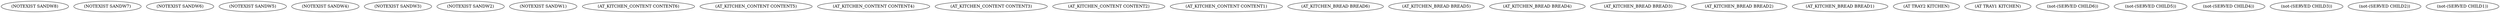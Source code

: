 digraph L {
48 [label="(NOTEXIST SANDW8)"];
59 [label="(NOTEXIST SANDW7)"];
60 [label="(NOTEXIST SANDW6)"];
61 [label="(NOTEXIST SANDW5)"];
62 [label="(NOTEXIST SANDW4)"];
63 [label="(NOTEXIST SANDW3)"];
64 [label="(NOTEXIST SANDW2)"];
65 [label="(NOTEXIST SANDW1)"];
47 [label="(AT_KITCHEN_CONTENT CONTENT6)"];
49 [label="(AT_KITCHEN_CONTENT CONTENT5)"];
50 [label="(AT_KITCHEN_CONTENT CONTENT4)"];
51 [label="(AT_KITCHEN_CONTENT CONTENT3)"];
52 [label="(AT_KITCHEN_CONTENT CONTENT2)"];
53 [label="(AT_KITCHEN_CONTENT CONTENT1)"];
46 [label="(AT_KITCHEN_BREAD BREAD6)"];
54 [label="(AT_KITCHEN_BREAD BREAD5)"];
55 [label="(AT_KITCHEN_BREAD BREAD4)"];
56 [label="(AT_KITCHEN_BREAD BREAD3)"];
57 [label="(AT_KITCHEN_BREAD BREAD2)"];
58 [label="(AT_KITCHEN_BREAD BREAD1)"];
44 [label="(AT TRAY2 KITCHEN)"];
45 [label="(AT TRAY1 KITCHEN)"];
88 [label="(not-(SERVED CHILD6))"];
89 [label="(not-(SERVED CHILD5))"];
90 [label="(not-(SERVED CHILD4))"];
91 [label="(not-(SERVED CHILD3))"];
92 [label="(not-(SERVED CHILD2))"];
93 [label="(not-(SERVED CHILD1))"];
}
